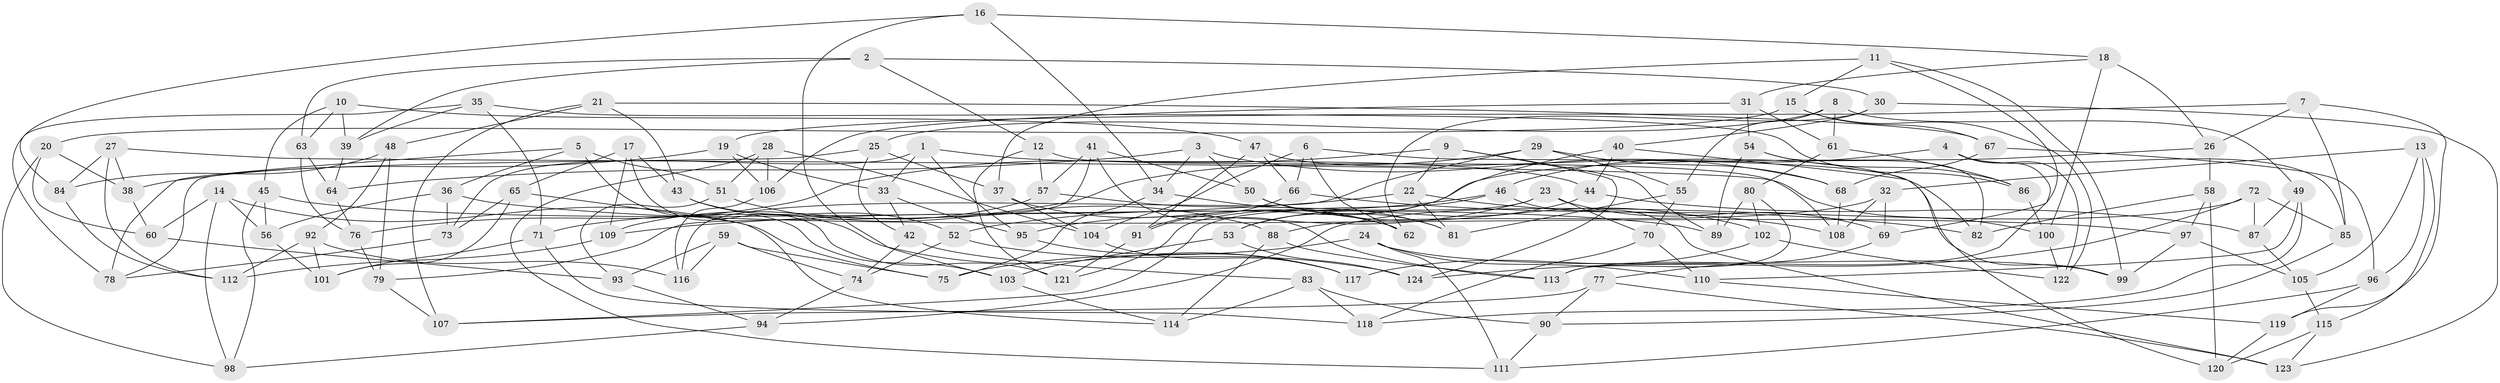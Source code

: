 // coarse degree distribution, {3: 0.1774193548387097, 11: 0.03225806451612903, 5: 0.1935483870967742, 8: 0.04838709677419355, 4: 0.41935483870967744, 15: 0.016129032258064516, 7: 0.04838709677419355, 6: 0.016129032258064516, 10: 0.03225806451612903, 9: 0.016129032258064516}
// Generated by graph-tools (version 1.1) at 2025/03/03/04/25 22:03:48]
// undirected, 124 vertices, 248 edges
graph export_dot {
graph [start="1"]
  node [color=gray90,style=filled];
  1;
  2;
  3;
  4;
  5;
  6;
  7;
  8;
  9;
  10;
  11;
  12;
  13;
  14;
  15;
  16;
  17;
  18;
  19;
  20;
  21;
  22;
  23;
  24;
  25;
  26;
  27;
  28;
  29;
  30;
  31;
  32;
  33;
  34;
  35;
  36;
  37;
  38;
  39;
  40;
  41;
  42;
  43;
  44;
  45;
  46;
  47;
  48;
  49;
  50;
  51;
  52;
  53;
  54;
  55;
  56;
  57;
  58;
  59;
  60;
  61;
  62;
  63;
  64;
  65;
  66;
  67;
  68;
  69;
  70;
  71;
  72;
  73;
  74;
  75;
  76;
  77;
  78;
  79;
  80;
  81;
  82;
  83;
  84;
  85;
  86;
  87;
  88;
  89;
  90;
  91;
  92;
  93;
  94;
  95;
  96;
  97;
  98;
  99;
  100;
  101;
  102;
  103;
  104;
  105;
  106;
  107;
  108;
  109;
  110;
  111;
  112;
  113;
  114;
  115;
  116;
  117;
  118;
  119;
  120;
  121;
  122;
  123;
  124;
  1 -- 73;
  1 -- 44;
  1 -- 95;
  1 -- 33;
  2 -- 63;
  2 -- 39;
  2 -- 12;
  2 -- 30;
  3 -- 64;
  3 -- 68;
  3 -- 34;
  3 -- 50;
  4 -- 85;
  4 -- 46;
  4 -- 113;
  4 -- 122;
  5 -- 78;
  5 -- 51;
  5 -- 103;
  5 -- 36;
  6 -- 62;
  6 -- 104;
  6 -- 99;
  6 -- 66;
  7 -- 119;
  7 -- 26;
  7 -- 19;
  7 -- 85;
  8 -- 49;
  8 -- 25;
  8 -- 55;
  8 -- 61;
  9 -- 89;
  9 -- 22;
  9 -- 76;
  9 -- 124;
  10 -- 39;
  10 -- 47;
  10 -- 45;
  10 -- 63;
  11 -- 99;
  11 -- 69;
  11 -- 15;
  11 -- 37;
  12 -- 57;
  12 -- 108;
  12 -- 121;
  13 -- 96;
  13 -- 32;
  13 -- 105;
  13 -- 115;
  14 -- 56;
  14 -- 60;
  14 -- 98;
  14 -- 75;
  15 -- 20;
  15 -- 67;
  15 -- 122;
  16 -- 84;
  16 -- 18;
  16 -- 103;
  16 -- 34;
  17 -- 65;
  17 -- 109;
  17 -- 43;
  17 -- 121;
  18 -- 100;
  18 -- 26;
  18 -- 31;
  19 -- 38;
  19 -- 33;
  19 -- 106;
  20 -- 38;
  20 -- 60;
  20 -- 98;
  21 -- 67;
  21 -- 48;
  21 -- 107;
  21 -- 43;
  22 -- 108;
  22 -- 109;
  22 -- 81;
  23 -- 95;
  23 -- 70;
  23 -- 107;
  23 -- 69;
  24 -- 110;
  24 -- 111;
  24 -- 99;
  24 -- 75;
  25 -- 37;
  25 -- 78;
  25 -- 42;
  26 -- 91;
  26 -- 58;
  27 -- 100;
  27 -- 84;
  27 -- 112;
  27 -- 38;
  28 -- 51;
  28 -- 106;
  28 -- 111;
  28 -- 104;
  29 -- 116;
  29 -- 71;
  29 -- 55;
  29 -- 68;
  30 -- 62;
  30 -- 40;
  30 -- 123;
  31 -- 106;
  31 -- 54;
  31 -- 61;
  32 -- 69;
  32 -- 108;
  32 -- 88;
  33 -- 42;
  33 -- 95;
  34 -- 75;
  34 -- 81;
  35 -- 71;
  35 -- 39;
  35 -- 86;
  35 -- 78;
  36 -- 56;
  36 -- 73;
  36 -- 97;
  37 -- 62;
  37 -- 104;
  38 -- 60;
  39 -- 64;
  40 -- 120;
  40 -- 53;
  40 -- 44;
  41 -- 113;
  41 -- 57;
  41 -- 50;
  41 -- 79;
  42 -- 74;
  42 -- 83;
  43 -- 52;
  43 -- 117;
  44 -- 53;
  44 -- 87;
  45 -- 56;
  45 -- 98;
  45 -- 89;
  46 -- 123;
  46 -- 121;
  46 -- 52;
  47 -- 91;
  47 -- 82;
  47 -- 66;
  48 -- 84;
  48 -- 92;
  48 -- 79;
  49 -- 110;
  49 -- 87;
  49 -- 118;
  50 -- 102;
  50 -- 81;
  51 -- 88;
  51 -- 93;
  52 -- 74;
  52 -- 124;
  53 -- 103;
  53 -- 124;
  54 -- 89;
  54 -- 82;
  54 -- 86;
  55 -- 70;
  55 -- 81;
  56 -- 101;
  57 -- 109;
  57 -- 62;
  58 -- 97;
  58 -- 120;
  58 -- 82;
  59 -- 74;
  59 -- 93;
  59 -- 75;
  59 -- 116;
  60 -- 93;
  61 -- 80;
  61 -- 86;
  63 -- 76;
  63 -- 64;
  64 -- 76;
  65 -- 73;
  65 -- 114;
  65 -- 101;
  66 -- 82;
  66 -- 91;
  67 -- 68;
  67 -- 96;
  68 -- 108;
  69 -- 77;
  70 -- 110;
  70 -- 118;
  71 -- 118;
  71 -- 101;
  72 -- 94;
  72 -- 124;
  72 -- 87;
  72 -- 85;
  73 -- 78;
  74 -- 94;
  76 -- 79;
  77 -- 123;
  77 -- 90;
  77 -- 107;
  79 -- 107;
  80 -- 113;
  80 -- 89;
  80 -- 102;
  83 -- 90;
  83 -- 118;
  83 -- 114;
  84 -- 112;
  85 -- 90;
  86 -- 100;
  87 -- 105;
  88 -- 113;
  88 -- 114;
  90 -- 111;
  91 -- 121;
  92 -- 116;
  92 -- 112;
  92 -- 101;
  93 -- 94;
  94 -- 98;
  95 -- 117;
  96 -- 111;
  96 -- 119;
  97 -- 105;
  97 -- 99;
  100 -- 122;
  102 -- 122;
  102 -- 117;
  103 -- 114;
  104 -- 117;
  105 -- 115;
  106 -- 116;
  109 -- 112;
  110 -- 119;
  115 -- 123;
  115 -- 120;
  119 -- 120;
}
